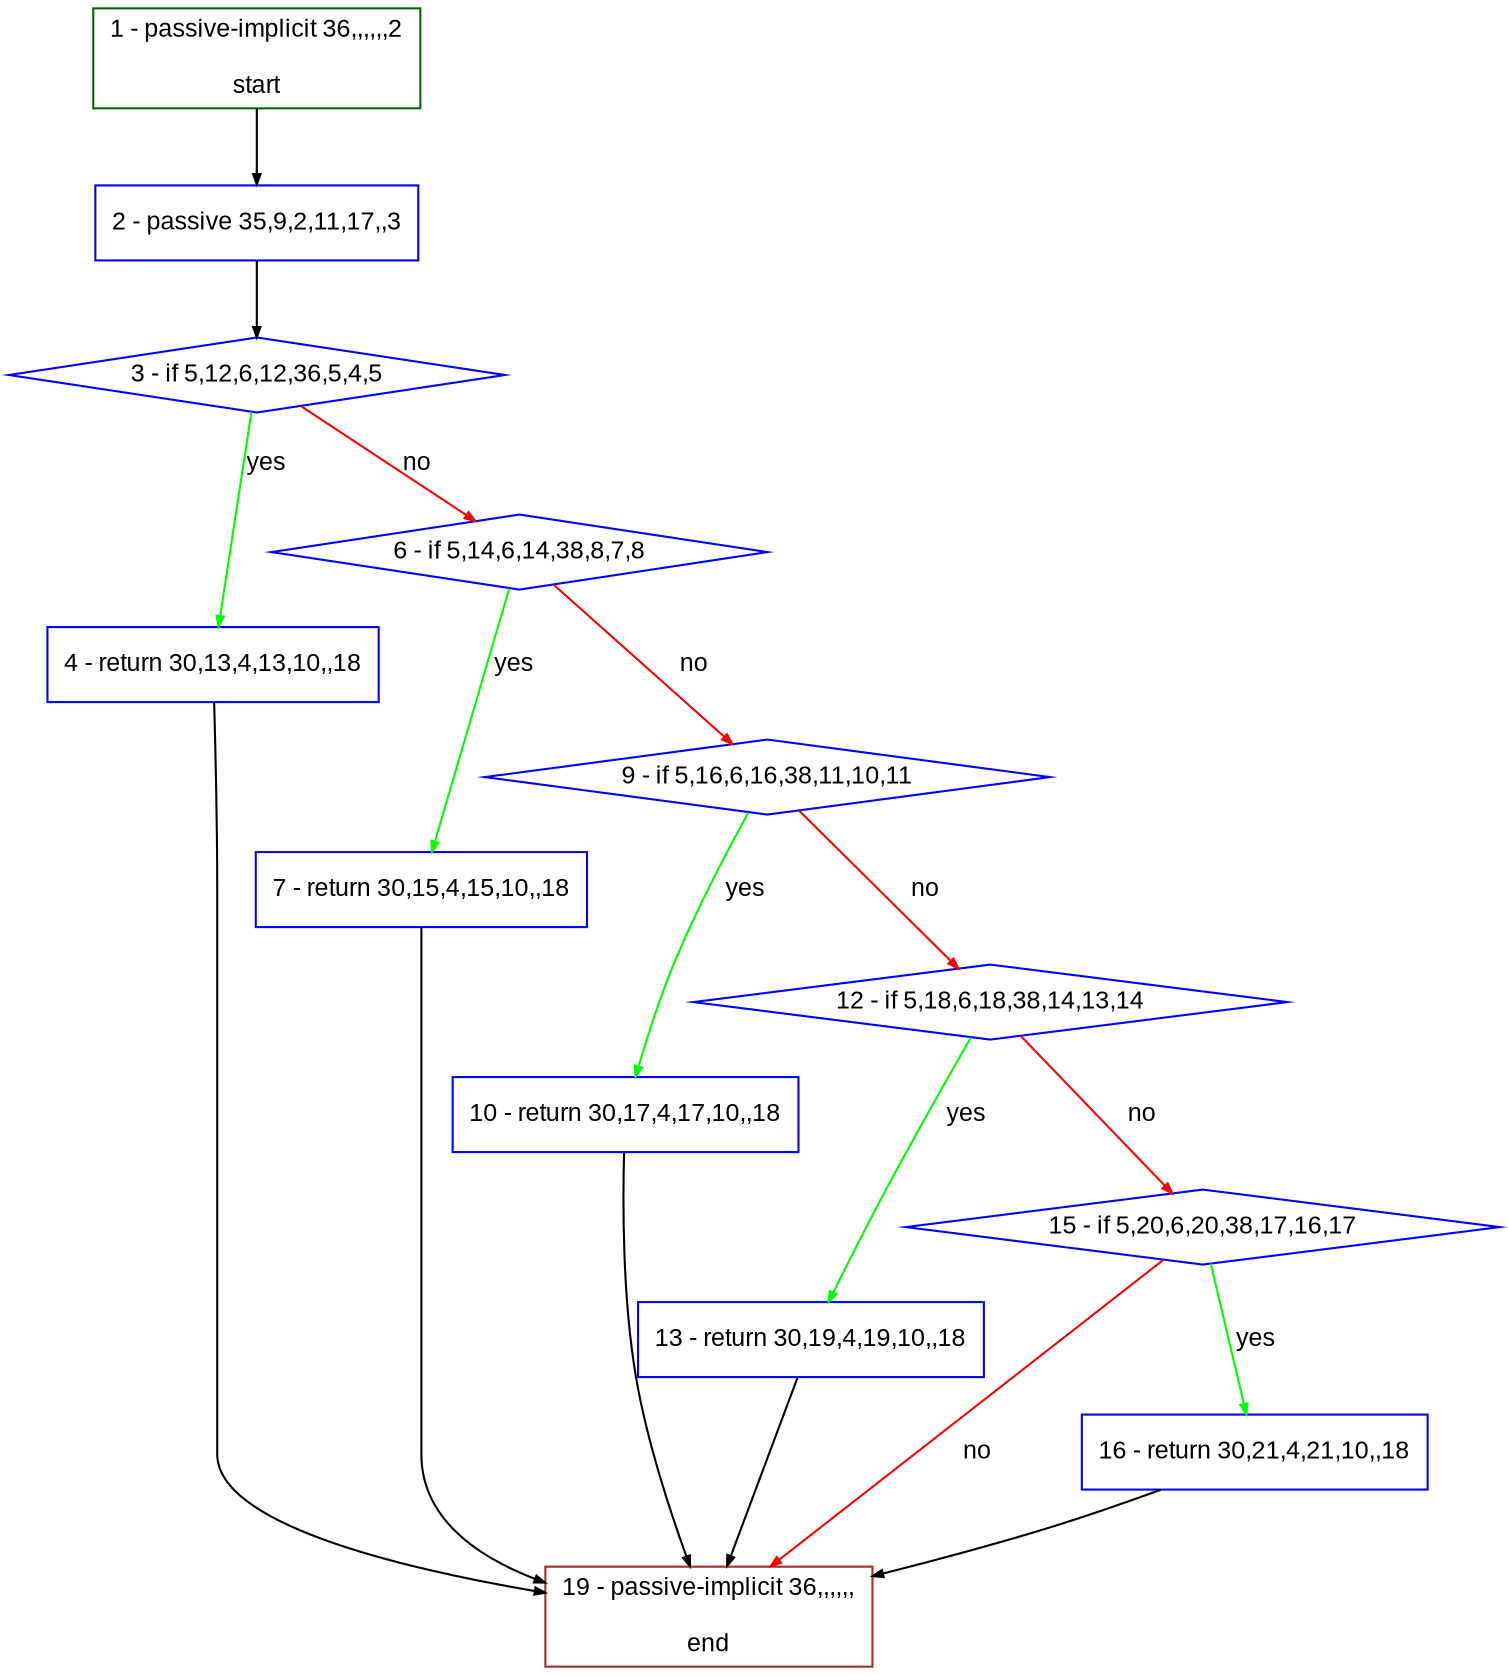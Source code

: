 digraph "" {
  graph [bgcolor="white", fillcolor="#FFFFCC", pack="true", packmode="clust", fontname="Arial", label="", fontsize="12", compound="true", style="rounded,filled"];
  node [node_initialized="no", fillcolor="white", fontname="Arial", label="", color="grey", fontsize="12", fixedsize="false", compound="true", shape="rectangle", style="filled"];
  edge [arrowtail="none", lhead="", fontcolor="black", fontname="Arial", label="", color="black", fontsize="12", arrowhead="normal", arrowsize="0.5", compound="true", ltail="", dir="forward"];
  __N1 [fillcolor="#ffffff", label="2 - passive 35,9,2,11,17,,3", color="#0000ff", shape="box", style="filled"];
  __N2 [fillcolor="#ffffff", label="1 - passive-implicit 36,,,,,,2\n\nstart", color="#006400", shape="box", style="filled"];
  __N3 [fillcolor="#ffffff", label="3 - if 5,12,6,12,36,5,4,5", color="#0000ff", shape="diamond", style="filled"];
  __N4 [fillcolor="#ffffff", label="4 - return 30,13,4,13,10,,18", color="#0000ff", shape="box", style="filled"];
  __N5 [fillcolor="#ffffff", label="6 - if 5,14,6,14,38,8,7,8", color="#0000ff", shape="diamond", style="filled"];
  __N6 [fillcolor="#ffffff", label="19 - passive-implicit 36,,,,,,\n\nend", color="#a52a2a", shape="box", style="filled"];
  __N7 [fillcolor="#ffffff", label="7 - return 30,15,4,15,10,,18", color="#0000ff", shape="box", style="filled"];
  __N8 [fillcolor="#ffffff", label="9 - if 5,16,6,16,38,11,10,11", color="#0000ff", shape="diamond", style="filled"];
  __N9 [fillcolor="#ffffff", label="10 - return 30,17,4,17,10,,18", color="#0000ff", shape="box", style="filled"];
  __N10 [fillcolor="#ffffff", label="12 - if 5,18,6,18,38,14,13,14", color="#0000ff", shape="diamond", style="filled"];
  __N11 [fillcolor="#ffffff", label="13 - return 30,19,4,19,10,,18", color="#0000ff", shape="box", style="filled"];
  __N12 [fillcolor="#ffffff", label="15 - if 5,20,6,20,38,17,16,17", color="#0000ff", shape="diamond", style="filled"];
  __N13 [fillcolor="#ffffff", label="16 - return 30,21,4,21,10,,18", color="#0000ff", shape="box", style="filled"];
  __N2 -> __N1 [arrowtail="none", color="#000000", label="", arrowhead="normal", dir="forward"];
  __N1 -> __N3 [arrowtail="none", color="#000000", label="", arrowhead="normal", dir="forward"];
  __N3 -> __N4 [arrowtail="none", color="#00ff00", label="yes", arrowhead="normal", dir="forward"];
  __N3 -> __N5 [arrowtail="none", color="#ff0000", label="no", arrowhead="normal", dir="forward"];
  __N4 -> __N6 [arrowtail="none", color="#000000", label="", arrowhead="normal", dir="forward"];
  __N5 -> __N7 [arrowtail="none", color="#00ff00", label="yes", arrowhead="normal", dir="forward"];
  __N5 -> __N8 [arrowtail="none", color="#ff0000", label="no", arrowhead="normal", dir="forward"];
  __N7 -> __N6 [arrowtail="none", color="#000000", label="", arrowhead="normal", dir="forward"];
  __N8 -> __N9 [arrowtail="none", color="#00ff00", label="yes", arrowhead="normal", dir="forward"];
  __N8 -> __N10 [arrowtail="none", color="#ff0000", label="no", arrowhead="normal", dir="forward"];
  __N9 -> __N6 [arrowtail="none", color="#000000", label="", arrowhead="normal", dir="forward"];
  __N10 -> __N11 [arrowtail="none", color="#00ff00", label="yes", arrowhead="normal", dir="forward"];
  __N10 -> __N12 [arrowtail="none", color="#ff0000", label="no", arrowhead="normal", dir="forward"];
  __N11 -> __N6 [arrowtail="none", color="#000000", label="", arrowhead="normal", dir="forward"];
  __N12 -> __N13 [arrowtail="none", color="#00ff00", label="yes", arrowhead="normal", dir="forward"];
  __N12 -> __N6 [arrowtail="none", color="#ff0000", label="no", arrowhead="normal", dir="forward"];
  __N13 -> __N6 [arrowtail="none", color="#000000", label="", arrowhead="normal", dir="forward"];
}
